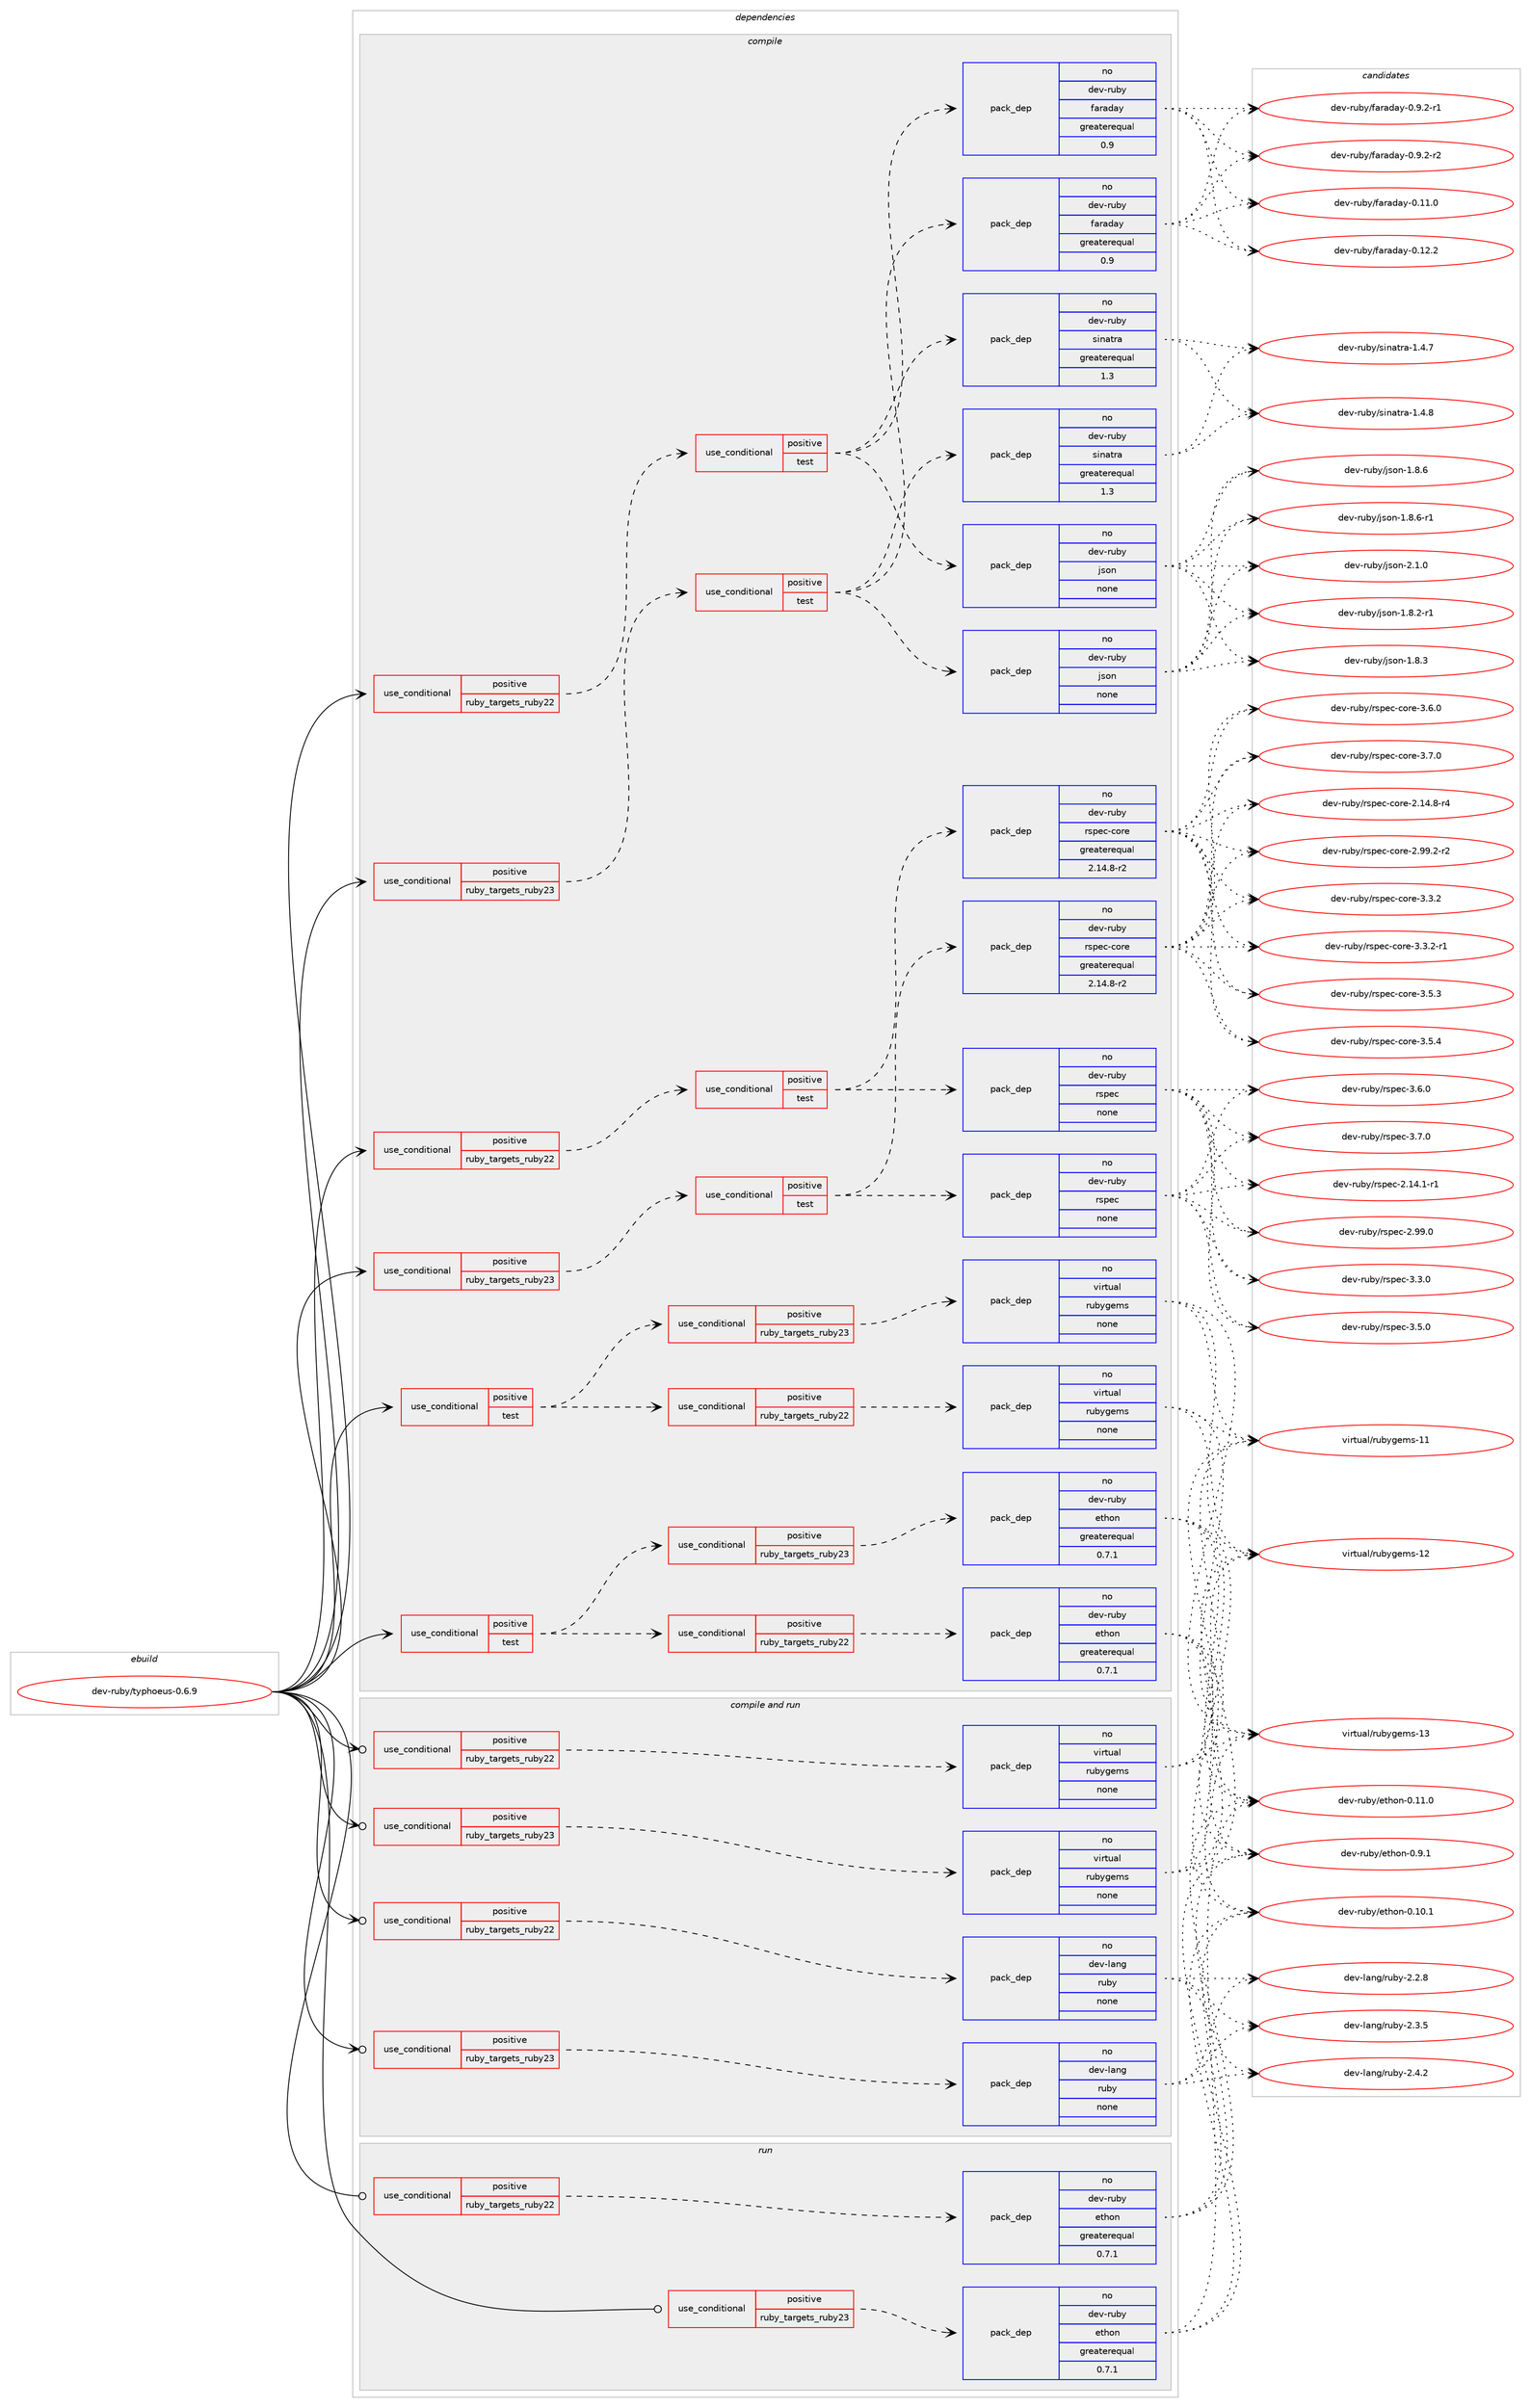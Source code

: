 digraph prolog {

# *************
# Graph options
# *************

newrank=true;
concentrate=true;
compound=true;
graph [rankdir=LR,fontname=Helvetica,fontsize=10,ranksep=1.5];#, ranksep=2.5, nodesep=0.2];
edge  [arrowhead=vee];
node  [fontname=Helvetica,fontsize=10];

# **********
# The ebuild
# **********

subgraph cluster_leftcol {
color=gray;
rank=same;
label=<<i>ebuild</i>>;
id [label="dev-ruby/typhoeus-0.6.9", color=red, width=4, href="../dev-ruby/typhoeus-0.6.9.svg"];
}

# ****************
# The dependencies
# ****************

subgraph cluster_midcol {
color=gray;
label=<<i>dependencies</i>>;
subgraph cluster_compile {
fillcolor="#eeeeee";
style=filled;
label=<<i>compile</i>>;
subgraph cond75721 {
dependency276175 [label=<<TABLE BORDER="0" CELLBORDER="1" CELLSPACING="0" CELLPADDING="4"><TR><TD ROWSPAN="3" CELLPADDING="10">use_conditional</TD></TR><TR><TD>positive</TD></TR><TR><TD>ruby_targets_ruby22</TD></TR></TABLE>>, shape=none, color=red];
subgraph cond75722 {
dependency276176 [label=<<TABLE BORDER="0" CELLBORDER="1" CELLSPACING="0" CELLPADDING="4"><TR><TD ROWSPAN="3" CELLPADDING="10">use_conditional</TD></TR><TR><TD>positive</TD></TR><TR><TD>test</TD></TR></TABLE>>, shape=none, color=red];
subgraph pack196338 {
dependency276177 [label=<<TABLE BORDER="0" CELLBORDER="1" CELLSPACING="0" CELLPADDING="4" WIDTH="220"><TR><TD ROWSPAN="6" CELLPADDING="30">pack_dep</TD></TR><TR><TD WIDTH="110">no</TD></TR><TR><TD>dev-ruby</TD></TR><TR><TD>json</TD></TR><TR><TD>none</TD></TR><TR><TD></TD></TR></TABLE>>, shape=none, color=blue];
}
dependency276176:e -> dependency276177:w [weight=20,style="dashed",arrowhead="vee"];
subgraph pack196339 {
dependency276178 [label=<<TABLE BORDER="0" CELLBORDER="1" CELLSPACING="0" CELLPADDING="4" WIDTH="220"><TR><TD ROWSPAN="6" CELLPADDING="30">pack_dep</TD></TR><TR><TD WIDTH="110">no</TD></TR><TR><TD>dev-ruby</TD></TR><TR><TD>faraday</TD></TR><TR><TD>greaterequal</TD></TR><TR><TD>0.9</TD></TR></TABLE>>, shape=none, color=blue];
}
dependency276176:e -> dependency276178:w [weight=20,style="dashed",arrowhead="vee"];
subgraph pack196340 {
dependency276179 [label=<<TABLE BORDER="0" CELLBORDER="1" CELLSPACING="0" CELLPADDING="4" WIDTH="220"><TR><TD ROWSPAN="6" CELLPADDING="30">pack_dep</TD></TR><TR><TD WIDTH="110">no</TD></TR><TR><TD>dev-ruby</TD></TR><TR><TD>sinatra</TD></TR><TR><TD>greaterequal</TD></TR><TR><TD>1.3</TD></TR></TABLE>>, shape=none, color=blue];
}
dependency276176:e -> dependency276179:w [weight=20,style="dashed",arrowhead="vee"];
}
dependency276175:e -> dependency276176:w [weight=20,style="dashed",arrowhead="vee"];
}
id:e -> dependency276175:w [weight=20,style="solid",arrowhead="vee"];
subgraph cond75723 {
dependency276180 [label=<<TABLE BORDER="0" CELLBORDER="1" CELLSPACING="0" CELLPADDING="4"><TR><TD ROWSPAN="3" CELLPADDING="10">use_conditional</TD></TR><TR><TD>positive</TD></TR><TR><TD>ruby_targets_ruby22</TD></TR></TABLE>>, shape=none, color=red];
subgraph cond75724 {
dependency276181 [label=<<TABLE BORDER="0" CELLBORDER="1" CELLSPACING="0" CELLPADDING="4"><TR><TD ROWSPAN="3" CELLPADDING="10">use_conditional</TD></TR><TR><TD>positive</TD></TR><TR><TD>test</TD></TR></TABLE>>, shape=none, color=red];
subgraph pack196341 {
dependency276182 [label=<<TABLE BORDER="0" CELLBORDER="1" CELLSPACING="0" CELLPADDING="4" WIDTH="220"><TR><TD ROWSPAN="6" CELLPADDING="30">pack_dep</TD></TR><TR><TD WIDTH="110">no</TD></TR><TR><TD>dev-ruby</TD></TR><TR><TD>rspec</TD></TR><TR><TD>none</TD></TR><TR><TD></TD></TR></TABLE>>, shape=none, color=blue];
}
dependency276181:e -> dependency276182:w [weight=20,style="dashed",arrowhead="vee"];
subgraph pack196342 {
dependency276183 [label=<<TABLE BORDER="0" CELLBORDER="1" CELLSPACING="0" CELLPADDING="4" WIDTH="220"><TR><TD ROWSPAN="6" CELLPADDING="30">pack_dep</TD></TR><TR><TD WIDTH="110">no</TD></TR><TR><TD>dev-ruby</TD></TR><TR><TD>rspec-core</TD></TR><TR><TD>greaterequal</TD></TR><TR><TD>2.14.8-r2</TD></TR></TABLE>>, shape=none, color=blue];
}
dependency276181:e -> dependency276183:w [weight=20,style="dashed",arrowhead="vee"];
}
dependency276180:e -> dependency276181:w [weight=20,style="dashed",arrowhead="vee"];
}
id:e -> dependency276180:w [weight=20,style="solid",arrowhead="vee"];
subgraph cond75725 {
dependency276184 [label=<<TABLE BORDER="0" CELLBORDER="1" CELLSPACING="0" CELLPADDING="4"><TR><TD ROWSPAN="3" CELLPADDING="10">use_conditional</TD></TR><TR><TD>positive</TD></TR><TR><TD>ruby_targets_ruby23</TD></TR></TABLE>>, shape=none, color=red];
subgraph cond75726 {
dependency276185 [label=<<TABLE BORDER="0" CELLBORDER="1" CELLSPACING="0" CELLPADDING="4"><TR><TD ROWSPAN="3" CELLPADDING="10">use_conditional</TD></TR><TR><TD>positive</TD></TR><TR><TD>test</TD></TR></TABLE>>, shape=none, color=red];
subgraph pack196343 {
dependency276186 [label=<<TABLE BORDER="0" CELLBORDER="1" CELLSPACING="0" CELLPADDING="4" WIDTH="220"><TR><TD ROWSPAN="6" CELLPADDING="30">pack_dep</TD></TR><TR><TD WIDTH="110">no</TD></TR><TR><TD>dev-ruby</TD></TR><TR><TD>json</TD></TR><TR><TD>none</TD></TR><TR><TD></TD></TR></TABLE>>, shape=none, color=blue];
}
dependency276185:e -> dependency276186:w [weight=20,style="dashed",arrowhead="vee"];
subgraph pack196344 {
dependency276187 [label=<<TABLE BORDER="0" CELLBORDER="1" CELLSPACING="0" CELLPADDING="4" WIDTH="220"><TR><TD ROWSPAN="6" CELLPADDING="30">pack_dep</TD></TR><TR><TD WIDTH="110">no</TD></TR><TR><TD>dev-ruby</TD></TR><TR><TD>faraday</TD></TR><TR><TD>greaterequal</TD></TR><TR><TD>0.9</TD></TR></TABLE>>, shape=none, color=blue];
}
dependency276185:e -> dependency276187:w [weight=20,style="dashed",arrowhead="vee"];
subgraph pack196345 {
dependency276188 [label=<<TABLE BORDER="0" CELLBORDER="1" CELLSPACING="0" CELLPADDING="4" WIDTH="220"><TR><TD ROWSPAN="6" CELLPADDING="30">pack_dep</TD></TR><TR><TD WIDTH="110">no</TD></TR><TR><TD>dev-ruby</TD></TR><TR><TD>sinatra</TD></TR><TR><TD>greaterequal</TD></TR><TR><TD>1.3</TD></TR></TABLE>>, shape=none, color=blue];
}
dependency276185:e -> dependency276188:w [weight=20,style="dashed",arrowhead="vee"];
}
dependency276184:e -> dependency276185:w [weight=20,style="dashed",arrowhead="vee"];
}
id:e -> dependency276184:w [weight=20,style="solid",arrowhead="vee"];
subgraph cond75727 {
dependency276189 [label=<<TABLE BORDER="0" CELLBORDER="1" CELLSPACING="0" CELLPADDING="4"><TR><TD ROWSPAN="3" CELLPADDING="10">use_conditional</TD></TR><TR><TD>positive</TD></TR><TR><TD>ruby_targets_ruby23</TD></TR></TABLE>>, shape=none, color=red];
subgraph cond75728 {
dependency276190 [label=<<TABLE BORDER="0" CELLBORDER="1" CELLSPACING="0" CELLPADDING="4"><TR><TD ROWSPAN="3" CELLPADDING="10">use_conditional</TD></TR><TR><TD>positive</TD></TR><TR><TD>test</TD></TR></TABLE>>, shape=none, color=red];
subgraph pack196346 {
dependency276191 [label=<<TABLE BORDER="0" CELLBORDER="1" CELLSPACING="0" CELLPADDING="4" WIDTH="220"><TR><TD ROWSPAN="6" CELLPADDING="30">pack_dep</TD></TR><TR><TD WIDTH="110">no</TD></TR><TR><TD>dev-ruby</TD></TR><TR><TD>rspec</TD></TR><TR><TD>none</TD></TR><TR><TD></TD></TR></TABLE>>, shape=none, color=blue];
}
dependency276190:e -> dependency276191:w [weight=20,style="dashed",arrowhead="vee"];
subgraph pack196347 {
dependency276192 [label=<<TABLE BORDER="0" CELLBORDER="1" CELLSPACING="0" CELLPADDING="4" WIDTH="220"><TR><TD ROWSPAN="6" CELLPADDING="30">pack_dep</TD></TR><TR><TD WIDTH="110">no</TD></TR><TR><TD>dev-ruby</TD></TR><TR><TD>rspec-core</TD></TR><TR><TD>greaterequal</TD></TR><TR><TD>2.14.8-r2</TD></TR></TABLE>>, shape=none, color=blue];
}
dependency276190:e -> dependency276192:w [weight=20,style="dashed",arrowhead="vee"];
}
dependency276189:e -> dependency276190:w [weight=20,style="dashed",arrowhead="vee"];
}
id:e -> dependency276189:w [weight=20,style="solid",arrowhead="vee"];
subgraph cond75729 {
dependency276193 [label=<<TABLE BORDER="0" CELLBORDER="1" CELLSPACING="0" CELLPADDING="4"><TR><TD ROWSPAN="3" CELLPADDING="10">use_conditional</TD></TR><TR><TD>positive</TD></TR><TR><TD>test</TD></TR></TABLE>>, shape=none, color=red];
subgraph cond75730 {
dependency276194 [label=<<TABLE BORDER="0" CELLBORDER="1" CELLSPACING="0" CELLPADDING="4"><TR><TD ROWSPAN="3" CELLPADDING="10">use_conditional</TD></TR><TR><TD>positive</TD></TR><TR><TD>ruby_targets_ruby22</TD></TR></TABLE>>, shape=none, color=red];
subgraph pack196348 {
dependency276195 [label=<<TABLE BORDER="0" CELLBORDER="1" CELLSPACING="0" CELLPADDING="4" WIDTH="220"><TR><TD ROWSPAN="6" CELLPADDING="30">pack_dep</TD></TR><TR><TD WIDTH="110">no</TD></TR><TR><TD>dev-ruby</TD></TR><TR><TD>ethon</TD></TR><TR><TD>greaterequal</TD></TR><TR><TD>0.7.1</TD></TR></TABLE>>, shape=none, color=blue];
}
dependency276194:e -> dependency276195:w [weight=20,style="dashed",arrowhead="vee"];
}
dependency276193:e -> dependency276194:w [weight=20,style="dashed",arrowhead="vee"];
subgraph cond75731 {
dependency276196 [label=<<TABLE BORDER="0" CELLBORDER="1" CELLSPACING="0" CELLPADDING="4"><TR><TD ROWSPAN="3" CELLPADDING="10">use_conditional</TD></TR><TR><TD>positive</TD></TR><TR><TD>ruby_targets_ruby23</TD></TR></TABLE>>, shape=none, color=red];
subgraph pack196349 {
dependency276197 [label=<<TABLE BORDER="0" CELLBORDER="1" CELLSPACING="0" CELLPADDING="4" WIDTH="220"><TR><TD ROWSPAN="6" CELLPADDING="30">pack_dep</TD></TR><TR><TD WIDTH="110">no</TD></TR><TR><TD>dev-ruby</TD></TR><TR><TD>ethon</TD></TR><TR><TD>greaterequal</TD></TR><TR><TD>0.7.1</TD></TR></TABLE>>, shape=none, color=blue];
}
dependency276196:e -> dependency276197:w [weight=20,style="dashed",arrowhead="vee"];
}
dependency276193:e -> dependency276196:w [weight=20,style="dashed",arrowhead="vee"];
}
id:e -> dependency276193:w [weight=20,style="solid",arrowhead="vee"];
subgraph cond75732 {
dependency276198 [label=<<TABLE BORDER="0" CELLBORDER="1" CELLSPACING="0" CELLPADDING="4"><TR><TD ROWSPAN="3" CELLPADDING="10">use_conditional</TD></TR><TR><TD>positive</TD></TR><TR><TD>test</TD></TR></TABLE>>, shape=none, color=red];
subgraph cond75733 {
dependency276199 [label=<<TABLE BORDER="0" CELLBORDER="1" CELLSPACING="0" CELLPADDING="4"><TR><TD ROWSPAN="3" CELLPADDING="10">use_conditional</TD></TR><TR><TD>positive</TD></TR><TR><TD>ruby_targets_ruby22</TD></TR></TABLE>>, shape=none, color=red];
subgraph pack196350 {
dependency276200 [label=<<TABLE BORDER="0" CELLBORDER="1" CELLSPACING="0" CELLPADDING="4" WIDTH="220"><TR><TD ROWSPAN="6" CELLPADDING="30">pack_dep</TD></TR><TR><TD WIDTH="110">no</TD></TR><TR><TD>virtual</TD></TR><TR><TD>rubygems</TD></TR><TR><TD>none</TD></TR><TR><TD></TD></TR></TABLE>>, shape=none, color=blue];
}
dependency276199:e -> dependency276200:w [weight=20,style="dashed",arrowhead="vee"];
}
dependency276198:e -> dependency276199:w [weight=20,style="dashed",arrowhead="vee"];
subgraph cond75734 {
dependency276201 [label=<<TABLE BORDER="0" CELLBORDER="1" CELLSPACING="0" CELLPADDING="4"><TR><TD ROWSPAN="3" CELLPADDING="10">use_conditional</TD></TR><TR><TD>positive</TD></TR><TR><TD>ruby_targets_ruby23</TD></TR></TABLE>>, shape=none, color=red];
subgraph pack196351 {
dependency276202 [label=<<TABLE BORDER="0" CELLBORDER="1" CELLSPACING="0" CELLPADDING="4" WIDTH="220"><TR><TD ROWSPAN="6" CELLPADDING="30">pack_dep</TD></TR><TR><TD WIDTH="110">no</TD></TR><TR><TD>virtual</TD></TR><TR><TD>rubygems</TD></TR><TR><TD>none</TD></TR><TR><TD></TD></TR></TABLE>>, shape=none, color=blue];
}
dependency276201:e -> dependency276202:w [weight=20,style="dashed",arrowhead="vee"];
}
dependency276198:e -> dependency276201:w [weight=20,style="dashed",arrowhead="vee"];
}
id:e -> dependency276198:w [weight=20,style="solid",arrowhead="vee"];
}
subgraph cluster_compileandrun {
fillcolor="#eeeeee";
style=filled;
label=<<i>compile and run</i>>;
subgraph cond75735 {
dependency276203 [label=<<TABLE BORDER="0" CELLBORDER="1" CELLSPACING="0" CELLPADDING="4"><TR><TD ROWSPAN="3" CELLPADDING="10">use_conditional</TD></TR><TR><TD>positive</TD></TR><TR><TD>ruby_targets_ruby22</TD></TR></TABLE>>, shape=none, color=red];
subgraph pack196352 {
dependency276204 [label=<<TABLE BORDER="0" CELLBORDER="1" CELLSPACING="0" CELLPADDING="4" WIDTH="220"><TR><TD ROWSPAN="6" CELLPADDING="30">pack_dep</TD></TR><TR><TD WIDTH="110">no</TD></TR><TR><TD>dev-lang</TD></TR><TR><TD>ruby</TD></TR><TR><TD>none</TD></TR><TR><TD></TD></TR></TABLE>>, shape=none, color=blue];
}
dependency276203:e -> dependency276204:w [weight=20,style="dashed",arrowhead="vee"];
}
id:e -> dependency276203:w [weight=20,style="solid",arrowhead="odotvee"];
subgraph cond75736 {
dependency276205 [label=<<TABLE BORDER="0" CELLBORDER="1" CELLSPACING="0" CELLPADDING="4"><TR><TD ROWSPAN="3" CELLPADDING="10">use_conditional</TD></TR><TR><TD>positive</TD></TR><TR><TD>ruby_targets_ruby22</TD></TR></TABLE>>, shape=none, color=red];
subgraph pack196353 {
dependency276206 [label=<<TABLE BORDER="0" CELLBORDER="1" CELLSPACING="0" CELLPADDING="4" WIDTH="220"><TR><TD ROWSPAN="6" CELLPADDING="30">pack_dep</TD></TR><TR><TD WIDTH="110">no</TD></TR><TR><TD>virtual</TD></TR><TR><TD>rubygems</TD></TR><TR><TD>none</TD></TR><TR><TD></TD></TR></TABLE>>, shape=none, color=blue];
}
dependency276205:e -> dependency276206:w [weight=20,style="dashed",arrowhead="vee"];
}
id:e -> dependency276205:w [weight=20,style="solid",arrowhead="odotvee"];
subgraph cond75737 {
dependency276207 [label=<<TABLE BORDER="0" CELLBORDER="1" CELLSPACING="0" CELLPADDING="4"><TR><TD ROWSPAN="3" CELLPADDING="10">use_conditional</TD></TR><TR><TD>positive</TD></TR><TR><TD>ruby_targets_ruby23</TD></TR></TABLE>>, shape=none, color=red];
subgraph pack196354 {
dependency276208 [label=<<TABLE BORDER="0" CELLBORDER="1" CELLSPACING="0" CELLPADDING="4" WIDTH="220"><TR><TD ROWSPAN="6" CELLPADDING="30">pack_dep</TD></TR><TR><TD WIDTH="110">no</TD></TR><TR><TD>dev-lang</TD></TR><TR><TD>ruby</TD></TR><TR><TD>none</TD></TR><TR><TD></TD></TR></TABLE>>, shape=none, color=blue];
}
dependency276207:e -> dependency276208:w [weight=20,style="dashed",arrowhead="vee"];
}
id:e -> dependency276207:w [weight=20,style="solid",arrowhead="odotvee"];
subgraph cond75738 {
dependency276209 [label=<<TABLE BORDER="0" CELLBORDER="1" CELLSPACING="0" CELLPADDING="4"><TR><TD ROWSPAN="3" CELLPADDING="10">use_conditional</TD></TR><TR><TD>positive</TD></TR><TR><TD>ruby_targets_ruby23</TD></TR></TABLE>>, shape=none, color=red];
subgraph pack196355 {
dependency276210 [label=<<TABLE BORDER="0" CELLBORDER="1" CELLSPACING="0" CELLPADDING="4" WIDTH="220"><TR><TD ROWSPAN="6" CELLPADDING="30">pack_dep</TD></TR><TR><TD WIDTH="110">no</TD></TR><TR><TD>virtual</TD></TR><TR><TD>rubygems</TD></TR><TR><TD>none</TD></TR><TR><TD></TD></TR></TABLE>>, shape=none, color=blue];
}
dependency276209:e -> dependency276210:w [weight=20,style="dashed",arrowhead="vee"];
}
id:e -> dependency276209:w [weight=20,style="solid",arrowhead="odotvee"];
}
subgraph cluster_run {
fillcolor="#eeeeee";
style=filled;
label=<<i>run</i>>;
subgraph cond75739 {
dependency276211 [label=<<TABLE BORDER="0" CELLBORDER="1" CELLSPACING="0" CELLPADDING="4"><TR><TD ROWSPAN="3" CELLPADDING="10">use_conditional</TD></TR><TR><TD>positive</TD></TR><TR><TD>ruby_targets_ruby22</TD></TR></TABLE>>, shape=none, color=red];
subgraph pack196356 {
dependency276212 [label=<<TABLE BORDER="0" CELLBORDER="1" CELLSPACING="0" CELLPADDING="4" WIDTH="220"><TR><TD ROWSPAN="6" CELLPADDING="30">pack_dep</TD></TR><TR><TD WIDTH="110">no</TD></TR><TR><TD>dev-ruby</TD></TR><TR><TD>ethon</TD></TR><TR><TD>greaterequal</TD></TR><TR><TD>0.7.1</TD></TR></TABLE>>, shape=none, color=blue];
}
dependency276211:e -> dependency276212:w [weight=20,style="dashed",arrowhead="vee"];
}
id:e -> dependency276211:w [weight=20,style="solid",arrowhead="odot"];
subgraph cond75740 {
dependency276213 [label=<<TABLE BORDER="0" CELLBORDER="1" CELLSPACING="0" CELLPADDING="4"><TR><TD ROWSPAN="3" CELLPADDING="10">use_conditional</TD></TR><TR><TD>positive</TD></TR><TR><TD>ruby_targets_ruby23</TD></TR></TABLE>>, shape=none, color=red];
subgraph pack196357 {
dependency276214 [label=<<TABLE BORDER="0" CELLBORDER="1" CELLSPACING="0" CELLPADDING="4" WIDTH="220"><TR><TD ROWSPAN="6" CELLPADDING="30">pack_dep</TD></TR><TR><TD WIDTH="110">no</TD></TR><TR><TD>dev-ruby</TD></TR><TR><TD>ethon</TD></TR><TR><TD>greaterequal</TD></TR><TR><TD>0.7.1</TD></TR></TABLE>>, shape=none, color=blue];
}
dependency276213:e -> dependency276214:w [weight=20,style="dashed",arrowhead="vee"];
}
id:e -> dependency276213:w [weight=20,style="solid",arrowhead="odot"];
}
}

# **************
# The candidates
# **************

subgraph cluster_choices {
rank=same;
color=gray;
label=<<i>candidates</i>>;

subgraph choice196338 {
color=black;
nodesep=1;
choice1001011184511411798121471061151111104549465646504511449 [label="dev-ruby/json-1.8.2-r1", color=red, width=4,href="../dev-ruby/json-1.8.2-r1.svg"];
choice100101118451141179812147106115111110454946564651 [label="dev-ruby/json-1.8.3", color=red, width=4,href="../dev-ruby/json-1.8.3.svg"];
choice100101118451141179812147106115111110454946564654 [label="dev-ruby/json-1.8.6", color=red, width=4,href="../dev-ruby/json-1.8.6.svg"];
choice1001011184511411798121471061151111104549465646544511449 [label="dev-ruby/json-1.8.6-r1", color=red, width=4,href="../dev-ruby/json-1.8.6-r1.svg"];
choice100101118451141179812147106115111110455046494648 [label="dev-ruby/json-2.1.0", color=red, width=4,href="../dev-ruby/json-2.1.0.svg"];
dependency276177:e -> choice1001011184511411798121471061151111104549465646504511449:w [style=dotted,weight="100"];
dependency276177:e -> choice100101118451141179812147106115111110454946564651:w [style=dotted,weight="100"];
dependency276177:e -> choice100101118451141179812147106115111110454946564654:w [style=dotted,weight="100"];
dependency276177:e -> choice1001011184511411798121471061151111104549465646544511449:w [style=dotted,weight="100"];
dependency276177:e -> choice100101118451141179812147106115111110455046494648:w [style=dotted,weight="100"];
}
subgraph choice196339 {
color=black;
nodesep=1;
choice10010111845114117981214710297114971009712145484649494648 [label="dev-ruby/faraday-0.11.0", color=red, width=4,href="../dev-ruby/faraday-0.11.0.svg"];
choice10010111845114117981214710297114971009712145484649504650 [label="dev-ruby/faraday-0.12.2", color=red, width=4,href="../dev-ruby/faraday-0.12.2.svg"];
choice1001011184511411798121471029711497100971214548465746504511449 [label="dev-ruby/faraday-0.9.2-r1", color=red, width=4,href="../dev-ruby/faraday-0.9.2-r1.svg"];
choice1001011184511411798121471029711497100971214548465746504511450 [label="dev-ruby/faraday-0.9.2-r2", color=red, width=4,href="../dev-ruby/faraday-0.9.2-r2.svg"];
dependency276178:e -> choice10010111845114117981214710297114971009712145484649494648:w [style=dotted,weight="100"];
dependency276178:e -> choice10010111845114117981214710297114971009712145484649504650:w [style=dotted,weight="100"];
dependency276178:e -> choice1001011184511411798121471029711497100971214548465746504511449:w [style=dotted,weight="100"];
dependency276178:e -> choice1001011184511411798121471029711497100971214548465746504511450:w [style=dotted,weight="100"];
}
subgraph choice196340 {
color=black;
nodesep=1;
choice1001011184511411798121471151051109711611497454946524655 [label="dev-ruby/sinatra-1.4.7", color=red, width=4,href="../dev-ruby/sinatra-1.4.7.svg"];
choice1001011184511411798121471151051109711611497454946524656 [label="dev-ruby/sinatra-1.4.8", color=red, width=4,href="../dev-ruby/sinatra-1.4.8.svg"];
dependency276179:e -> choice1001011184511411798121471151051109711611497454946524655:w [style=dotted,weight="100"];
dependency276179:e -> choice1001011184511411798121471151051109711611497454946524656:w [style=dotted,weight="100"];
}
subgraph choice196341 {
color=black;
nodesep=1;
choice10010111845114117981214711411511210199455046495246494511449 [label="dev-ruby/rspec-2.14.1-r1", color=red, width=4,href="../dev-ruby/rspec-2.14.1-r1.svg"];
choice1001011184511411798121471141151121019945504657574648 [label="dev-ruby/rspec-2.99.0", color=red, width=4,href="../dev-ruby/rspec-2.99.0.svg"];
choice10010111845114117981214711411511210199455146514648 [label="dev-ruby/rspec-3.3.0", color=red, width=4,href="../dev-ruby/rspec-3.3.0.svg"];
choice10010111845114117981214711411511210199455146534648 [label="dev-ruby/rspec-3.5.0", color=red, width=4,href="../dev-ruby/rspec-3.5.0.svg"];
choice10010111845114117981214711411511210199455146544648 [label="dev-ruby/rspec-3.6.0", color=red, width=4,href="../dev-ruby/rspec-3.6.0.svg"];
choice10010111845114117981214711411511210199455146554648 [label="dev-ruby/rspec-3.7.0", color=red, width=4,href="../dev-ruby/rspec-3.7.0.svg"];
dependency276182:e -> choice10010111845114117981214711411511210199455046495246494511449:w [style=dotted,weight="100"];
dependency276182:e -> choice1001011184511411798121471141151121019945504657574648:w [style=dotted,weight="100"];
dependency276182:e -> choice10010111845114117981214711411511210199455146514648:w [style=dotted,weight="100"];
dependency276182:e -> choice10010111845114117981214711411511210199455146534648:w [style=dotted,weight="100"];
dependency276182:e -> choice10010111845114117981214711411511210199455146544648:w [style=dotted,weight="100"];
dependency276182:e -> choice10010111845114117981214711411511210199455146554648:w [style=dotted,weight="100"];
}
subgraph choice196342 {
color=black;
nodesep=1;
choice100101118451141179812147114115112101994599111114101455046495246564511452 [label="dev-ruby/rspec-core-2.14.8-r4", color=red, width=4,href="../dev-ruby/rspec-core-2.14.8-r4.svg"];
choice100101118451141179812147114115112101994599111114101455046575746504511450 [label="dev-ruby/rspec-core-2.99.2-r2", color=red, width=4,href="../dev-ruby/rspec-core-2.99.2-r2.svg"];
choice100101118451141179812147114115112101994599111114101455146514650 [label="dev-ruby/rspec-core-3.3.2", color=red, width=4,href="../dev-ruby/rspec-core-3.3.2.svg"];
choice1001011184511411798121471141151121019945991111141014551465146504511449 [label="dev-ruby/rspec-core-3.3.2-r1", color=red, width=4,href="../dev-ruby/rspec-core-3.3.2-r1.svg"];
choice100101118451141179812147114115112101994599111114101455146534651 [label="dev-ruby/rspec-core-3.5.3", color=red, width=4,href="../dev-ruby/rspec-core-3.5.3.svg"];
choice100101118451141179812147114115112101994599111114101455146534652 [label="dev-ruby/rspec-core-3.5.4", color=red, width=4,href="../dev-ruby/rspec-core-3.5.4.svg"];
choice100101118451141179812147114115112101994599111114101455146544648 [label="dev-ruby/rspec-core-3.6.0", color=red, width=4,href="../dev-ruby/rspec-core-3.6.0.svg"];
choice100101118451141179812147114115112101994599111114101455146554648 [label="dev-ruby/rspec-core-3.7.0", color=red, width=4,href="../dev-ruby/rspec-core-3.7.0.svg"];
dependency276183:e -> choice100101118451141179812147114115112101994599111114101455046495246564511452:w [style=dotted,weight="100"];
dependency276183:e -> choice100101118451141179812147114115112101994599111114101455046575746504511450:w [style=dotted,weight="100"];
dependency276183:e -> choice100101118451141179812147114115112101994599111114101455146514650:w [style=dotted,weight="100"];
dependency276183:e -> choice1001011184511411798121471141151121019945991111141014551465146504511449:w [style=dotted,weight="100"];
dependency276183:e -> choice100101118451141179812147114115112101994599111114101455146534651:w [style=dotted,weight="100"];
dependency276183:e -> choice100101118451141179812147114115112101994599111114101455146534652:w [style=dotted,weight="100"];
dependency276183:e -> choice100101118451141179812147114115112101994599111114101455146544648:w [style=dotted,weight="100"];
dependency276183:e -> choice100101118451141179812147114115112101994599111114101455146554648:w [style=dotted,weight="100"];
}
subgraph choice196343 {
color=black;
nodesep=1;
choice1001011184511411798121471061151111104549465646504511449 [label="dev-ruby/json-1.8.2-r1", color=red, width=4,href="../dev-ruby/json-1.8.2-r1.svg"];
choice100101118451141179812147106115111110454946564651 [label="dev-ruby/json-1.8.3", color=red, width=4,href="../dev-ruby/json-1.8.3.svg"];
choice100101118451141179812147106115111110454946564654 [label="dev-ruby/json-1.8.6", color=red, width=4,href="../dev-ruby/json-1.8.6.svg"];
choice1001011184511411798121471061151111104549465646544511449 [label="dev-ruby/json-1.8.6-r1", color=red, width=4,href="../dev-ruby/json-1.8.6-r1.svg"];
choice100101118451141179812147106115111110455046494648 [label="dev-ruby/json-2.1.0", color=red, width=4,href="../dev-ruby/json-2.1.0.svg"];
dependency276186:e -> choice1001011184511411798121471061151111104549465646504511449:w [style=dotted,weight="100"];
dependency276186:e -> choice100101118451141179812147106115111110454946564651:w [style=dotted,weight="100"];
dependency276186:e -> choice100101118451141179812147106115111110454946564654:w [style=dotted,weight="100"];
dependency276186:e -> choice1001011184511411798121471061151111104549465646544511449:w [style=dotted,weight="100"];
dependency276186:e -> choice100101118451141179812147106115111110455046494648:w [style=dotted,weight="100"];
}
subgraph choice196344 {
color=black;
nodesep=1;
choice10010111845114117981214710297114971009712145484649494648 [label="dev-ruby/faraday-0.11.0", color=red, width=4,href="../dev-ruby/faraday-0.11.0.svg"];
choice10010111845114117981214710297114971009712145484649504650 [label="dev-ruby/faraday-0.12.2", color=red, width=4,href="../dev-ruby/faraday-0.12.2.svg"];
choice1001011184511411798121471029711497100971214548465746504511449 [label="dev-ruby/faraday-0.9.2-r1", color=red, width=4,href="../dev-ruby/faraday-0.9.2-r1.svg"];
choice1001011184511411798121471029711497100971214548465746504511450 [label="dev-ruby/faraday-0.9.2-r2", color=red, width=4,href="../dev-ruby/faraday-0.9.2-r2.svg"];
dependency276187:e -> choice10010111845114117981214710297114971009712145484649494648:w [style=dotted,weight="100"];
dependency276187:e -> choice10010111845114117981214710297114971009712145484649504650:w [style=dotted,weight="100"];
dependency276187:e -> choice1001011184511411798121471029711497100971214548465746504511449:w [style=dotted,weight="100"];
dependency276187:e -> choice1001011184511411798121471029711497100971214548465746504511450:w [style=dotted,weight="100"];
}
subgraph choice196345 {
color=black;
nodesep=1;
choice1001011184511411798121471151051109711611497454946524655 [label="dev-ruby/sinatra-1.4.7", color=red, width=4,href="../dev-ruby/sinatra-1.4.7.svg"];
choice1001011184511411798121471151051109711611497454946524656 [label="dev-ruby/sinatra-1.4.8", color=red, width=4,href="../dev-ruby/sinatra-1.4.8.svg"];
dependency276188:e -> choice1001011184511411798121471151051109711611497454946524655:w [style=dotted,weight="100"];
dependency276188:e -> choice1001011184511411798121471151051109711611497454946524656:w [style=dotted,weight="100"];
}
subgraph choice196346 {
color=black;
nodesep=1;
choice10010111845114117981214711411511210199455046495246494511449 [label="dev-ruby/rspec-2.14.1-r1", color=red, width=4,href="../dev-ruby/rspec-2.14.1-r1.svg"];
choice1001011184511411798121471141151121019945504657574648 [label="dev-ruby/rspec-2.99.0", color=red, width=4,href="../dev-ruby/rspec-2.99.0.svg"];
choice10010111845114117981214711411511210199455146514648 [label="dev-ruby/rspec-3.3.0", color=red, width=4,href="../dev-ruby/rspec-3.3.0.svg"];
choice10010111845114117981214711411511210199455146534648 [label="dev-ruby/rspec-3.5.0", color=red, width=4,href="../dev-ruby/rspec-3.5.0.svg"];
choice10010111845114117981214711411511210199455146544648 [label="dev-ruby/rspec-3.6.0", color=red, width=4,href="../dev-ruby/rspec-3.6.0.svg"];
choice10010111845114117981214711411511210199455146554648 [label="dev-ruby/rspec-3.7.0", color=red, width=4,href="../dev-ruby/rspec-3.7.0.svg"];
dependency276191:e -> choice10010111845114117981214711411511210199455046495246494511449:w [style=dotted,weight="100"];
dependency276191:e -> choice1001011184511411798121471141151121019945504657574648:w [style=dotted,weight="100"];
dependency276191:e -> choice10010111845114117981214711411511210199455146514648:w [style=dotted,weight="100"];
dependency276191:e -> choice10010111845114117981214711411511210199455146534648:w [style=dotted,weight="100"];
dependency276191:e -> choice10010111845114117981214711411511210199455146544648:w [style=dotted,weight="100"];
dependency276191:e -> choice10010111845114117981214711411511210199455146554648:w [style=dotted,weight="100"];
}
subgraph choice196347 {
color=black;
nodesep=1;
choice100101118451141179812147114115112101994599111114101455046495246564511452 [label="dev-ruby/rspec-core-2.14.8-r4", color=red, width=4,href="../dev-ruby/rspec-core-2.14.8-r4.svg"];
choice100101118451141179812147114115112101994599111114101455046575746504511450 [label="dev-ruby/rspec-core-2.99.2-r2", color=red, width=4,href="../dev-ruby/rspec-core-2.99.2-r2.svg"];
choice100101118451141179812147114115112101994599111114101455146514650 [label="dev-ruby/rspec-core-3.3.2", color=red, width=4,href="../dev-ruby/rspec-core-3.3.2.svg"];
choice1001011184511411798121471141151121019945991111141014551465146504511449 [label="dev-ruby/rspec-core-3.3.2-r1", color=red, width=4,href="../dev-ruby/rspec-core-3.3.2-r1.svg"];
choice100101118451141179812147114115112101994599111114101455146534651 [label="dev-ruby/rspec-core-3.5.3", color=red, width=4,href="../dev-ruby/rspec-core-3.5.3.svg"];
choice100101118451141179812147114115112101994599111114101455146534652 [label="dev-ruby/rspec-core-3.5.4", color=red, width=4,href="../dev-ruby/rspec-core-3.5.4.svg"];
choice100101118451141179812147114115112101994599111114101455146544648 [label="dev-ruby/rspec-core-3.6.0", color=red, width=4,href="../dev-ruby/rspec-core-3.6.0.svg"];
choice100101118451141179812147114115112101994599111114101455146554648 [label="dev-ruby/rspec-core-3.7.0", color=red, width=4,href="../dev-ruby/rspec-core-3.7.0.svg"];
dependency276192:e -> choice100101118451141179812147114115112101994599111114101455046495246564511452:w [style=dotted,weight="100"];
dependency276192:e -> choice100101118451141179812147114115112101994599111114101455046575746504511450:w [style=dotted,weight="100"];
dependency276192:e -> choice100101118451141179812147114115112101994599111114101455146514650:w [style=dotted,weight="100"];
dependency276192:e -> choice1001011184511411798121471141151121019945991111141014551465146504511449:w [style=dotted,weight="100"];
dependency276192:e -> choice100101118451141179812147114115112101994599111114101455146534651:w [style=dotted,weight="100"];
dependency276192:e -> choice100101118451141179812147114115112101994599111114101455146534652:w [style=dotted,weight="100"];
dependency276192:e -> choice100101118451141179812147114115112101994599111114101455146544648:w [style=dotted,weight="100"];
dependency276192:e -> choice100101118451141179812147114115112101994599111114101455146554648:w [style=dotted,weight="100"];
}
subgraph choice196348 {
color=black;
nodesep=1;
choice10010111845114117981214710111610411111045484649484649 [label="dev-ruby/ethon-0.10.1", color=red, width=4,href="../dev-ruby/ethon-0.10.1.svg"];
choice10010111845114117981214710111610411111045484649494648 [label="dev-ruby/ethon-0.11.0", color=red, width=4,href="../dev-ruby/ethon-0.11.0.svg"];
choice100101118451141179812147101116104111110454846574649 [label="dev-ruby/ethon-0.9.1", color=red, width=4,href="../dev-ruby/ethon-0.9.1.svg"];
dependency276195:e -> choice10010111845114117981214710111610411111045484649484649:w [style=dotted,weight="100"];
dependency276195:e -> choice10010111845114117981214710111610411111045484649494648:w [style=dotted,weight="100"];
dependency276195:e -> choice100101118451141179812147101116104111110454846574649:w [style=dotted,weight="100"];
}
subgraph choice196349 {
color=black;
nodesep=1;
choice10010111845114117981214710111610411111045484649484649 [label="dev-ruby/ethon-0.10.1", color=red, width=4,href="../dev-ruby/ethon-0.10.1.svg"];
choice10010111845114117981214710111610411111045484649494648 [label="dev-ruby/ethon-0.11.0", color=red, width=4,href="../dev-ruby/ethon-0.11.0.svg"];
choice100101118451141179812147101116104111110454846574649 [label="dev-ruby/ethon-0.9.1", color=red, width=4,href="../dev-ruby/ethon-0.9.1.svg"];
dependency276197:e -> choice10010111845114117981214710111610411111045484649484649:w [style=dotted,weight="100"];
dependency276197:e -> choice10010111845114117981214710111610411111045484649494648:w [style=dotted,weight="100"];
dependency276197:e -> choice100101118451141179812147101116104111110454846574649:w [style=dotted,weight="100"];
}
subgraph choice196350 {
color=black;
nodesep=1;
choice118105114116117971084711411798121103101109115454949 [label="virtual/rubygems-11", color=red, width=4,href="../virtual/rubygems-11.svg"];
choice118105114116117971084711411798121103101109115454950 [label="virtual/rubygems-12", color=red, width=4,href="../virtual/rubygems-12.svg"];
choice118105114116117971084711411798121103101109115454951 [label="virtual/rubygems-13", color=red, width=4,href="../virtual/rubygems-13.svg"];
dependency276200:e -> choice118105114116117971084711411798121103101109115454949:w [style=dotted,weight="100"];
dependency276200:e -> choice118105114116117971084711411798121103101109115454950:w [style=dotted,weight="100"];
dependency276200:e -> choice118105114116117971084711411798121103101109115454951:w [style=dotted,weight="100"];
}
subgraph choice196351 {
color=black;
nodesep=1;
choice118105114116117971084711411798121103101109115454949 [label="virtual/rubygems-11", color=red, width=4,href="../virtual/rubygems-11.svg"];
choice118105114116117971084711411798121103101109115454950 [label="virtual/rubygems-12", color=red, width=4,href="../virtual/rubygems-12.svg"];
choice118105114116117971084711411798121103101109115454951 [label="virtual/rubygems-13", color=red, width=4,href="../virtual/rubygems-13.svg"];
dependency276202:e -> choice118105114116117971084711411798121103101109115454949:w [style=dotted,weight="100"];
dependency276202:e -> choice118105114116117971084711411798121103101109115454950:w [style=dotted,weight="100"];
dependency276202:e -> choice118105114116117971084711411798121103101109115454951:w [style=dotted,weight="100"];
}
subgraph choice196352 {
color=black;
nodesep=1;
choice10010111845108971101034711411798121455046504656 [label="dev-lang/ruby-2.2.8", color=red, width=4,href="../dev-lang/ruby-2.2.8.svg"];
choice10010111845108971101034711411798121455046514653 [label="dev-lang/ruby-2.3.5", color=red, width=4,href="../dev-lang/ruby-2.3.5.svg"];
choice10010111845108971101034711411798121455046524650 [label="dev-lang/ruby-2.4.2", color=red, width=4,href="../dev-lang/ruby-2.4.2.svg"];
dependency276204:e -> choice10010111845108971101034711411798121455046504656:w [style=dotted,weight="100"];
dependency276204:e -> choice10010111845108971101034711411798121455046514653:w [style=dotted,weight="100"];
dependency276204:e -> choice10010111845108971101034711411798121455046524650:w [style=dotted,weight="100"];
}
subgraph choice196353 {
color=black;
nodesep=1;
choice118105114116117971084711411798121103101109115454949 [label="virtual/rubygems-11", color=red, width=4,href="../virtual/rubygems-11.svg"];
choice118105114116117971084711411798121103101109115454950 [label="virtual/rubygems-12", color=red, width=4,href="../virtual/rubygems-12.svg"];
choice118105114116117971084711411798121103101109115454951 [label="virtual/rubygems-13", color=red, width=4,href="../virtual/rubygems-13.svg"];
dependency276206:e -> choice118105114116117971084711411798121103101109115454949:w [style=dotted,weight="100"];
dependency276206:e -> choice118105114116117971084711411798121103101109115454950:w [style=dotted,weight="100"];
dependency276206:e -> choice118105114116117971084711411798121103101109115454951:w [style=dotted,weight="100"];
}
subgraph choice196354 {
color=black;
nodesep=1;
choice10010111845108971101034711411798121455046504656 [label="dev-lang/ruby-2.2.8", color=red, width=4,href="../dev-lang/ruby-2.2.8.svg"];
choice10010111845108971101034711411798121455046514653 [label="dev-lang/ruby-2.3.5", color=red, width=4,href="../dev-lang/ruby-2.3.5.svg"];
choice10010111845108971101034711411798121455046524650 [label="dev-lang/ruby-2.4.2", color=red, width=4,href="../dev-lang/ruby-2.4.2.svg"];
dependency276208:e -> choice10010111845108971101034711411798121455046504656:w [style=dotted,weight="100"];
dependency276208:e -> choice10010111845108971101034711411798121455046514653:w [style=dotted,weight="100"];
dependency276208:e -> choice10010111845108971101034711411798121455046524650:w [style=dotted,weight="100"];
}
subgraph choice196355 {
color=black;
nodesep=1;
choice118105114116117971084711411798121103101109115454949 [label="virtual/rubygems-11", color=red, width=4,href="../virtual/rubygems-11.svg"];
choice118105114116117971084711411798121103101109115454950 [label="virtual/rubygems-12", color=red, width=4,href="../virtual/rubygems-12.svg"];
choice118105114116117971084711411798121103101109115454951 [label="virtual/rubygems-13", color=red, width=4,href="../virtual/rubygems-13.svg"];
dependency276210:e -> choice118105114116117971084711411798121103101109115454949:w [style=dotted,weight="100"];
dependency276210:e -> choice118105114116117971084711411798121103101109115454950:w [style=dotted,weight="100"];
dependency276210:e -> choice118105114116117971084711411798121103101109115454951:w [style=dotted,weight="100"];
}
subgraph choice196356 {
color=black;
nodesep=1;
choice10010111845114117981214710111610411111045484649484649 [label="dev-ruby/ethon-0.10.1", color=red, width=4,href="../dev-ruby/ethon-0.10.1.svg"];
choice10010111845114117981214710111610411111045484649494648 [label="dev-ruby/ethon-0.11.0", color=red, width=4,href="../dev-ruby/ethon-0.11.0.svg"];
choice100101118451141179812147101116104111110454846574649 [label="dev-ruby/ethon-0.9.1", color=red, width=4,href="../dev-ruby/ethon-0.9.1.svg"];
dependency276212:e -> choice10010111845114117981214710111610411111045484649484649:w [style=dotted,weight="100"];
dependency276212:e -> choice10010111845114117981214710111610411111045484649494648:w [style=dotted,weight="100"];
dependency276212:e -> choice100101118451141179812147101116104111110454846574649:w [style=dotted,weight="100"];
}
subgraph choice196357 {
color=black;
nodesep=1;
choice10010111845114117981214710111610411111045484649484649 [label="dev-ruby/ethon-0.10.1", color=red, width=4,href="../dev-ruby/ethon-0.10.1.svg"];
choice10010111845114117981214710111610411111045484649494648 [label="dev-ruby/ethon-0.11.0", color=red, width=4,href="../dev-ruby/ethon-0.11.0.svg"];
choice100101118451141179812147101116104111110454846574649 [label="dev-ruby/ethon-0.9.1", color=red, width=4,href="../dev-ruby/ethon-0.9.1.svg"];
dependency276214:e -> choice10010111845114117981214710111610411111045484649484649:w [style=dotted,weight="100"];
dependency276214:e -> choice10010111845114117981214710111610411111045484649494648:w [style=dotted,weight="100"];
dependency276214:e -> choice100101118451141179812147101116104111110454846574649:w [style=dotted,weight="100"];
}
}

}
